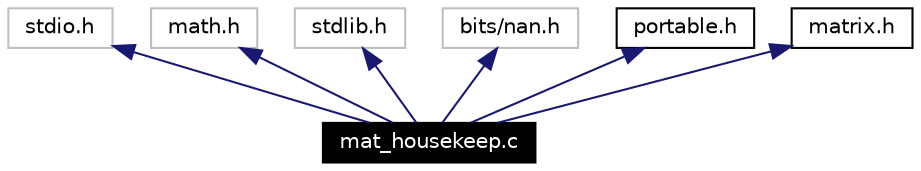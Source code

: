 digraph inheritance
{
  Node16 [shape="box",label="mat_housekeep.c",fontsize=10,height=0.2,width=0.4,fontname="Helvetica",color="black",style="filled" fontcolor="white"];
  Node17 -> Node16 [dir=back,color="midnightblue",fontsize=10,style="solid",fontname="Helvetica"];
  Node17 [shape="box",label="stdio.h",fontsize=10,height=0.2,width=0.4,fontname="Helvetica",color="grey75"];
  Node18 -> Node16 [dir=back,color="midnightblue",fontsize=10,style="solid",fontname="Helvetica"];
  Node18 [shape="box",label="math.h",fontsize=10,height=0.2,width=0.4,fontname="Helvetica",color="grey75"];
  Node19 -> Node16 [dir=back,color="midnightblue",fontsize=10,style="solid",fontname="Helvetica"];
  Node19 [shape="box",label="stdlib.h",fontsize=10,height=0.2,width=0.4,fontname="Helvetica",color="grey75"];
  Node20 -> Node16 [dir=back,color="midnightblue",fontsize=10,style="solid",fontname="Helvetica"];
  Node20 [shape="box",label="bits/nan.h",fontsize=10,height=0.2,width=0.4,fontname="Helvetica",color="grey75"];
  Node21 -> Node16 [dir=back,color="midnightblue",fontsize=10,style="solid",fontname="Helvetica"];
  Node21 [shape="box",label="portable.h",fontsize=10,height=0.2,width=0.4,fontname="Helvetica",color="black",URL="$portable_8h.html"];
  Node22 -> Node16 [dir=back,color="midnightblue",fontsize=10,style="solid",fontname="Helvetica"];
  Node22 [shape="box",label="matrix.h",fontsize=10,height=0.2,width=0.4,fontname="Helvetica",color="black",URL="$matrix_8h.html"];
}

